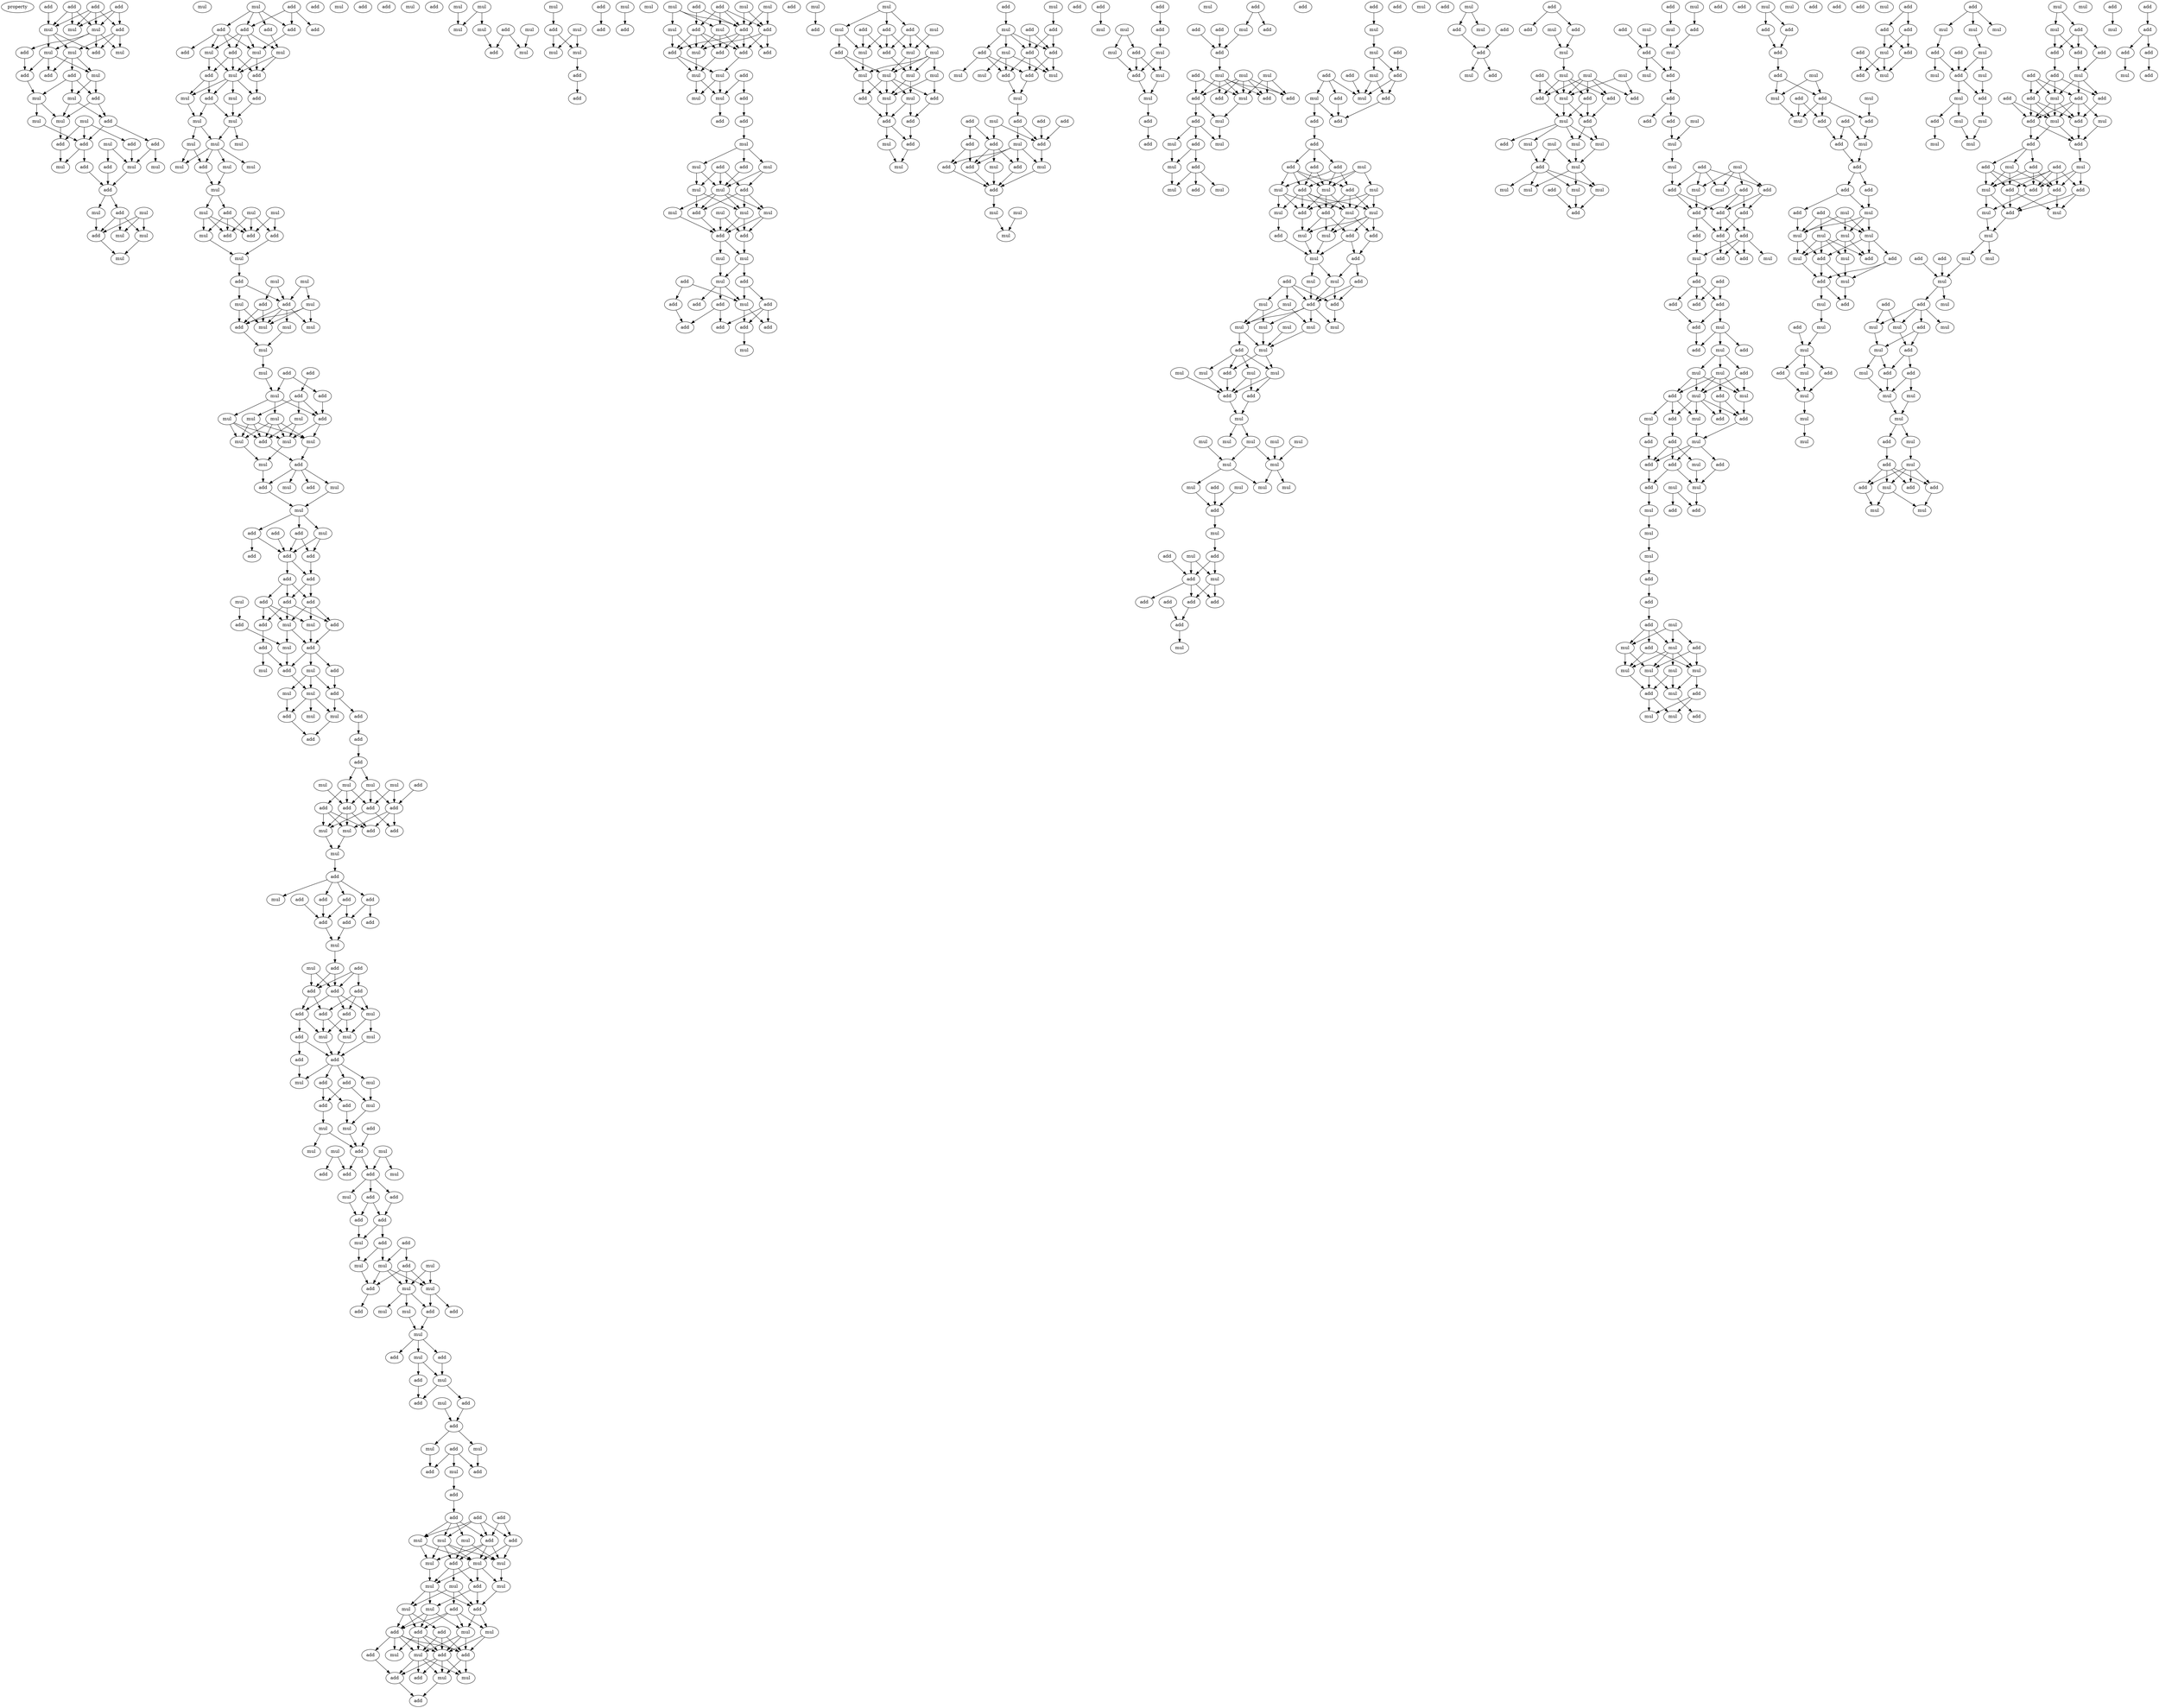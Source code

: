 digraph {
    node [fontcolor=black]
    property [mul=2,lf=1.3]
    0 [ label = add ];
    1 [ label = add ];
    2 [ label = add ];
    3 [ label = add ];
    4 [ label = mul ];
    5 [ label = mul ];
    6 [ label = add ];
    7 [ label = mul ];
    8 [ label = mul ];
    9 [ label = add ];
    10 [ label = add ];
    11 [ label = mul ];
    12 [ label = mul ];
    13 [ label = add ];
    14 [ label = add ];
    15 [ label = mul ];
    16 [ label = add ];
    17 [ label = add ];
    18 [ label = mul ];
    19 [ label = mul ];
    20 [ label = add ];
    21 [ label = mul ];
    22 [ label = mul ];
    23 [ label = mul ];
    24 [ label = add ];
    25 [ label = add ];
    26 [ label = add ];
    27 [ label = add ];
    28 [ label = mul ];
    29 [ label = mul ];
    30 [ label = add ];
    31 [ label = add ];
    32 [ label = mul ];
    33 [ label = mul ];
    34 [ label = add ];
    35 [ label = add ];
    36 [ label = mul ];
    37 [ label = mul ];
    38 [ label = add ];
    39 [ label = mul ];
    40 [ label = mul ];
    41 [ label = mul ];
    42 [ label = mul ];
    43 [ label = mul ];
    44 [ label = add ];
    45 [ label = add ];
    46 [ label = add ];
    47 [ label = add ];
    48 [ label = add ];
    49 [ label = add ];
    50 [ label = mul ];
    51 [ label = mul ];
    52 [ label = mul ];
    53 [ label = add ];
    54 [ label = add ];
    55 [ label = add ];
    56 [ label = add ];
    57 [ label = mul ];
    58 [ label = add ];
    59 [ label = add ];
    60 [ label = mul ];
    61 [ label = mul ];
    62 [ label = mul ];
    63 [ label = mul ];
    64 [ label = mul ];
    65 [ label = mul ];
    66 [ label = mul ];
    67 [ label = mul ];
    68 [ label = mul ];
    69 [ label = add ];
    70 [ label = add ];
    71 [ label = mul ];
    72 [ label = mul ];
    73 [ label = add ];
    74 [ label = mul ];
    75 [ label = mul ];
    76 [ label = mul ];
    77 [ label = add ];
    78 [ label = add ];
    79 [ label = mul ];
    80 [ label = add ];
    81 [ label = mul ];
    82 [ label = add ];
    83 [ label = mul ];
    84 [ label = mul ];
    85 [ label = add ];
    86 [ label = mul ];
    87 [ label = add ];
    88 [ label = mul ];
    89 [ label = mul ];
    90 [ label = mul ];
    91 [ label = add ];
    92 [ label = mul ];
    93 [ label = mul ];
    94 [ label = mul ];
    95 [ label = add ];
    96 [ label = add ];
    97 [ label = add ];
    98 [ label = add ];
    99 [ label = mul ];
    100 [ label = mul ];
    101 [ label = mul ];
    102 [ label = mul ];
    103 [ label = add ];
    104 [ label = mul ];
    105 [ label = mul ];
    106 [ label = mul ];
    107 [ label = add ];
    108 [ label = mul ];
    109 [ label = mul ];
    110 [ label = add ];
    111 [ label = mul ];
    112 [ label = add ];
    113 [ label = mul ];
    114 [ label = mul ];
    115 [ label = add ];
    116 [ label = mul ];
    117 [ label = add ];
    118 [ label = add ];
    119 [ label = mul ];
    120 [ label = add ];
    121 [ label = add ];
    122 [ label = add ];
    123 [ label = add ];
    124 [ label = add ];
    125 [ label = add ];
    126 [ label = mul ];
    127 [ label = add ];
    128 [ label = add ];
    129 [ label = add ];
    130 [ label = mul ];
    131 [ label = add ];
    132 [ label = mul ];
    133 [ label = add ];
    134 [ label = add ];
    135 [ label = add ];
    136 [ label = mul ];
    137 [ label = add ];
    138 [ label = add ];
    139 [ label = mul ];
    140 [ label = add ];
    141 [ label = mul ];
    142 [ label = mul ];
    143 [ label = mul ];
    144 [ label = add ];
    145 [ label = add ];
    146 [ label = mul ];
    147 [ label = add ];
    148 [ label = mul ];
    149 [ label = add ];
    150 [ label = add ];
    151 [ label = add ];
    152 [ label = mul ];
    153 [ label = mul ];
    154 [ label = add ];
    155 [ label = mul ];
    156 [ label = mul ];
    157 [ label = add ];
    158 [ label = add ];
    159 [ label = add ];
    160 [ label = add ];
    161 [ label = add ];
    162 [ label = add ];
    163 [ label = mul ];
    164 [ label = mul ];
    165 [ label = mul ];
    166 [ label = add ];
    167 [ label = add ];
    168 [ label = add ];
    169 [ label = mul ];
    170 [ label = add ];
    171 [ label = add ];
    172 [ label = add ];
    173 [ label = add ];
    174 [ label = add ];
    175 [ label = mul ];
    176 [ label = add ];
    177 [ label = add ];
    178 [ label = mul ];
    179 [ label = add ];
    180 [ label = add ];
    181 [ label = add ];
    182 [ label = add ];
    183 [ label = mul ];
    184 [ label = add ];
    185 [ label = add ];
    186 [ label = mul ];
    187 [ label = mul ];
    188 [ label = add ];
    189 [ label = mul ];
    190 [ label = add ];
    191 [ label = add ];
    192 [ label = mul ];
    193 [ label = add ];
    194 [ label = add ];
    195 [ label = add ];
    196 [ label = mul ];
    197 [ label = add ];
    198 [ label = mul ];
    199 [ label = add ];
    200 [ label = mul ];
    201 [ label = add ];
    202 [ label = mul ];
    203 [ label = mul ];
    204 [ label = mul ];
    205 [ label = add ];
    206 [ label = mul ];
    207 [ label = mul ];
    208 [ label = add ];
    209 [ label = add ];
    210 [ label = add ];
    211 [ label = add ];
    212 [ label = add ];
    213 [ label = mul ];
    214 [ label = add ];
    215 [ label = add ];
    216 [ label = mul ];
    217 [ label = add ];
    218 [ label = add ];
    219 [ label = add ];
    220 [ label = mul ];
    221 [ label = mul ];
    222 [ label = mul ];
    223 [ label = mul ];
    224 [ label = mul ];
    225 [ label = add ];
    226 [ label = add ];
    227 [ label = add ];
    228 [ label = mul ];
    229 [ label = mul ];
    230 [ label = add ];
    231 [ label = mul ];
    232 [ label = add ];
    233 [ label = mul ];
    234 [ label = add ];
    235 [ label = add ];
    236 [ label = mul ];
    237 [ label = add ];
    238 [ label = add ];
    239 [ label = mul ];
    240 [ label = add ];
    241 [ label = add ];
    242 [ label = mul ];
    243 [ label = add ];
    244 [ label = mul ];
    245 [ label = mul ];
    246 [ label = add ];
    247 [ label = add ];
    248 [ label = add ];
    249 [ label = add ];
    250 [ label = add ];
    251 [ label = add ];
    252 [ label = add ];
    253 [ label = mul ];
    254 [ label = mul ];
    255 [ label = add ];
    256 [ label = mul ];
    257 [ label = mul ];
    258 [ label = mul ];
    259 [ label = add ];
    260 [ label = mul ];
    261 [ label = mul ];
    262 [ label = mul ];
    263 [ label = mul ];
    264 [ label = mul ];
    265 [ label = add ];
    266 [ label = add ];
    267 [ label = add ];
    268 [ label = mul ];
    269 [ label = mul ];
    270 [ label = add ];
    271 [ label = add ];
    272 [ label = mul ];
    273 [ label = mul ];
    274 [ label = add ];
    275 [ label = add ];
    276 [ label = add ];
    277 [ label = mul ];
    278 [ label = mul ];
    279 [ label = add ];
    280 [ label = add ];
    281 [ label = add ];
    282 [ label = mul ];
    283 [ label = mul ];
    284 [ label = add ];
    285 [ label = add ];
    286 [ label = mul ];
    287 [ label = mul ];
    288 [ label = mul ];
    289 [ label = mul ];
    290 [ label = add ];
    291 [ label = mul ];
    292 [ label = add ];
    293 [ label = mul ];
    294 [ label = mul ];
    295 [ label = add ];
    296 [ label = add ];
    297 [ label = mul ];
    298 [ label = mul ];
    299 [ label = mul ];
    300 [ label = add ];
    301 [ label = mul ];
    302 [ label = mul ];
    303 [ label = add ];
    304 [ label = add ];
    305 [ label = add ];
    306 [ label = mul ];
    307 [ label = add ];
    308 [ label = mul ];
    309 [ label = mul ];
    310 [ label = add ];
    311 [ label = add ];
    312 [ label = add ];
    313 [ label = mul ];
    314 [ label = mul ];
    315 [ label = add ];
    316 [ label = mul ];
    317 [ label = add ];
    318 [ label = add ];
    319 [ label = add ];
    320 [ label = add ];
    321 [ label = mul ];
    322 [ label = add ];
    323 [ label = mul ];
    324 [ label = add ];
    325 [ label = mul ];
    326 [ label = mul ];
    327 [ label = add ];
    328 [ label = add ];
    329 [ label = add ];
    330 [ label = mul ];
    331 [ label = mul ];
    332 [ label = add ];
    333 [ label = mul ];
    334 [ label = add ];
    335 [ label = add ];
    336 [ label = mul ];
    337 [ label = mul ];
    338 [ label = add ];
    339 [ label = mul ];
    340 [ label = mul ];
    341 [ label = add ];
    342 [ label = mul ];
    343 [ label = mul ];
    344 [ label = mul ];
    345 [ label = add ];
    346 [ label = add ];
    347 [ label = mul ];
    348 [ label = mul ];
    349 [ label = add ];
    350 [ label = add ];
    351 [ label = mul ];
    352 [ label = add ];
    353 [ label = mul ];
    354 [ label = add ];
    355 [ label = add ];
    356 [ label = add ];
    357 [ label = add ];
    358 [ label = add ];
    359 [ label = add ];
    360 [ label = add ];
    361 [ label = mul ];
    362 [ label = mul ];
    363 [ label = mul ];
    364 [ label = add ];
    365 [ label = add ];
    366 [ label = add ];
    367 [ label = mul ];
    368 [ label = add ];
    369 [ label = mul ];
    370 [ label = mul ];
    371 [ label = add ];
    372 [ label = mul ];
    373 [ label = mul ];
    374 [ label = mul ];
    375 [ label = mul ];
    376 [ label = mul ];
    377 [ label = add ];
    378 [ label = add ];
    379 [ label = mul ];
    380 [ label = mul ];
    381 [ label = add ];
    382 [ label = add ];
    383 [ label = mul ];
    384 [ label = add ];
    385 [ label = mul ];
    386 [ label = add ];
    387 [ label = mul ];
    388 [ label = mul ];
    389 [ label = add ];
    390 [ label = add ];
    391 [ label = add ];
    392 [ label = add ];
    393 [ label = add ];
    394 [ label = mul ];
    395 [ label = mul ];
    396 [ label = add ];
    397 [ label = add ];
    398 [ label = mul ];
    399 [ label = mul ];
    400 [ label = mul ];
    401 [ label = add ];
    402 [ label = add ];
    403 [ label = add ];
    404 [ label = mul ];
    405 [ label = add ];
    406 [ label = add ];
    407 [ label = add ];
    408 [ label = mul ];
    409 [ label = add ];
    410 [ label = add ];
    411 [ label = mul ];
    412 [ label = mul ];
    413 [ label = add ];
    414 [ label = add ];
    415 [ label = add ];
    416 [ label = mul ];
    417 [ label = mul ];
    418 [ label = add ];
    419 [ label = add ];
    420 [ label = mul ];
    421 [ label = mul ];
    422 [ label = add ];
    423 [ label = mul ];
    424 [ label = add ];
    425 [ label = mul ];
    426 [ label = mul ];
    427 [ label = add ];
    428 [ label = add ];
    429 [ label = mul ];
    430 [ label = mul ];
    431 [ label = add ];
    432 [ label = add ];
    433 [ label = mul ];
    434 [ label = add ];
    435 [ label = add ];
    436 [ label = add ];
    437 [ label = mul ];
    438 [ label = add ];
    439 [ label = add ];
    440 [ label = mul ];
    441 [ label = add ];
    442 [ label = mul ];
    443 [ label = mul ];
    444 [ label = add ];
    445 [ label = add ];
    446 [ label = add ];
    447 [ label = mul ];
    448 [ label = add ];
    449 [ label = add ];
    450 [ label = mul ];
    451 [ label = add ];
    452 [ label = mul ];
    453 [ label = mul ];
    454 [ label = add ];
    455 [ label = mul ];
    456 [ label = add ];
    457 [ label = add ];
    458 [ label = mul ];
    459 [ label = add ];
    460 [ label = mul ];
    461 [ label = mul ];
    462 [ label = mul ];
    463 [ label = add ];
    464 [ label = add ];
    465 [ label = mul ];
    466 [ label = add ];
    467 [ label = add ];
    468 [ label = add ];
    469 [ label = mul ];
    470 [ label = add ];
    471 [ label = add ];
    472 [ label = mul ];
    473 [ label = add ];
    474 [ label = add ];
    475 [ label = add ];
    476 [ label = add ];
    477 [ label = add ];
    478 [ label = add ];
    479 [ label = mul ];
    480 [ label = mul ];
    481 [ label = add ];
    482 [ label = add ];
    483 [ label = mul ];
    484 [ label = mul ];
    485 [ label = mul ];
    486 [ label = add ];
    487 [ label = mul ];
    488 [ label = add ];
    489 [ label = mul ];
    490 [ label = add ];
    491 [ label = add ];
    492 [ label = mul ];
    493 [ label = add ];
    494 [ label = mul ];
    495 [ label = add ];
    496 [ label = mul ];
    497 [ label = add ];
    498 [ label = add ];
    499 [ label = mul ];
    500 [ label = mul ];
    501 [ label = mul ];
    502 [ label = mul ];
    503 [ label = add ];
    504 [ label = add ];
    505 [ label = mul ];
    506 [ label = mul ];
    507 [ label = mul ];
    508 [ label = mul ];
    509 [ label = mul ];
    510 [ label = add ];
    511 [ label = mul ];
    512 [ label = mul ];
    513 [ label = mul ];
    514 [ label = mul ];
    515 [ label = mul ];
    516 [ label = add ];
    517 [ label = add ];
    518 [ label = add ];
    519 [ label = mul ];
    520 [ label = mul ];
    521 [ label = mul ];
    522 [ label = mul ];
    523 [ label = mul ];
    524 [ label = mul ];
    525 [ label = mul ];
    526 [ label = mul ];
    527 [ label = mul ];
    528 [ label = mul ];
    529 [ label = add ];
    530 [ label = mul ];
    531 [ label = mul ];
    532 [ label = add ];
    533 [ label = mul ];
    534 [ label = mul ];
    535 [ label = add ];
    536 [ label = add ];
    537 [ label = add ];
    538 [ label = mul ];
    539 [ label = add ];
    540 [ label = mul ];
    541 [ label = add ];
    542 [ label = add ];
    543 [ label = add ];
    544 [ label = add ];
    545 [ label = add ];
    546 [ label = mul ];
    547 [ label = mul ];
    548 [ label = add ];
    549 [ label = add ];
    550 [ label = mul ];
    551 [ label = add ];
    552 [ label = add ];
    553 [ label = add ];
    554 [ label = mul ];
    555 [ label = mul ];
    556 [ label = add ];
    557 [ label = add ];
    558 [ label = mul ];
    559 [ label = add ];
    560 [ label = mul ];
    561 [ label = mul ];
    562 [ label = mul ];
    563 [ label = add ];
    564 [ label = add ];
    565 [ label = mul ];
    566 [ label = add ];
    567 [ label = add ];
    568 [ label = add ];
    569 [ label = mul ];
    570 [ label = mul ];
    571 [ label = mul ];
    572 [ label = add ];
    573 [ label = mul ];
    574 [ label = mul ];
    575 [ label = add ];
    576 [ label = mul ];
    577 [ label = mul ];
    578 [ label = mul ];
    579 [ label = mul ];
    580 [ label = mul ];
    581 [ label = add ];
    582 [ label = add ];
    583 [ label = mul ];
    584 [ label = add ];
    585 [ label = add ];
    586 [ label = mul ];
    587 [ label = mul ];
    588 [ label = add ];
    589 [ label = add ];
    590 [ label = mul ];
    591 [ label = mul ];
    592 [ label = add ];
    593 [ label = add ];
    594 [ label = add ];
    595 [ label = mul ];
    596 [ label = add ];
    597 [ label = add ];
    598 [ label = mul ];
    599 [ label = mul ];
    600 [ label = mul ];
    601 [ label = add ];
    602 [ label = add ];
    603 [ label = add ];
    604 [ label = add ];
    605 [ label = mul ];
    606 [ label = mul ];
    607 [ label = add ];
    608 [ label = add ];
    609 [ label = add ];
    610 [ label = add ];
    611 [ label = add ];
    612 [ label = add ];
    613 [ label = mul ];
    614 [ label = add ];
    615 [ label = mul ];
    616 [ label = add ];
    617 [ label = add ];
    618 [ label = add ];
    619 [ label = add ];
    620 [ label = add ];
    621 [ label = add ];
    622 [ label = add ];
    623 [ label = mul ];
    624 [ label = add ];
    625 [ label = add ];
    626 [ label = mul ];
    627 [ label = add ];
    628 [ label = mul ];
    629 [ label = mul ];
    630 [ label = add ];
    631 [ label = mul ];
    632 [ label = add ];
    633 [ label = mul ];
    634 [ label = add ];
    635 [ label = add ];
    636 [ label = add ];
    637 [ label = add ];
    638 [ label = mul ];
    639 [ label = mul ];
    640 [ label = add ];
    641 [ label = mul ];
    642 [ label = add ];
    643 [ label = mul ];
    644 [ label = add ];
    645 [ label = add ];
    646 [ label = add ];
    647 [ label = mul ];
    648 [ label = mul ];
    649 [ label = add ];
    650 [ label = add ];
    651 [ label = add ];
    652 [ label = mul ];
    653 [ label = mul ];
    654 [ label = mul ];
    655 [ label = add ];
    656 [ label = add ];
    657 [ label = mul ];
    658 [ label = add ];
    659 [ label = add ];
    660 [ label = mul ];
    661 [ label = add ];
    662 [ label = mul ];
    663 [ label = mul ];
    664 [ label = mul ];
    665 [ label = mul ];
    666 [ label = mul ];
    667 [ label = add ];
    668 [ label = add ];
    669 [ label = mul ];
    670 [ label = mul ];
    671 [ label = mul ];
    672 [ label = add ];
    673 [ label = mul ];
    674 [ label = add ];
    675 [ label = mul ];
    676 [ label = add ];
    677 [ label = add ];
    678 [ label = add ];
    679 [ label = add ];
    680 [ label = mul ];
    681 [ label = add ];
    682 [ label = mul ];
    683 [ label = mul ];
    684 [ label = add ];
    685 [ label = add ];
    686 [ label = add ];
    687 [ label = add ];
    688 [ label = add ];
    689 [ label = mul ];
    690 [ label = mul ];
    691 [ label = add ];
    692 [ label = add ];
    693 [ label = add ];
    694 [ label = add ];
    695 [ label = mul ];
    696 [ label = mul ];
    697 [ label = add ];
    698 [ label = add ];
    699 [ label = mul ];
    700 [ label = mul ];
    701 [ label = mul ];
    702 [ label = mul ];
    703 [ label = add ];
    704 [ label = mul ];
    705 [ label = mul ];
    706 [ label = add ];
    707 [ label = add ];
    708 [ label = mul ];
    709 [ label = add ];
    710 [ label = add ];
    711 [ label = mul ];
    712 [ label = add ];
    713 [ label = mul ];
    714 [ label = mul ];
    715 [ label = add ];
    716 [ label = add ];
    717 [ label = mul ];
    718 [ label = mul ];
    719 [ label = add ];
    720 [ label = mul ];
    721 [ label = add ];
    722 [ label = mul ];
    723 [ label = add ];
    724 [ label = add ];
    725 [ label = mul ];
    726 [ label = mul ];
    727 [ label = add ];
    728 [ label = add ];
    729 [ label = add ];
    730 [ label = add ];
    731 [ label = mul ];
    732 [ label = mul ];
    733 [ label = mul ];
    734 [ label = mul ];
    735 [ label = add ];
    736 [ label = add ];
    737 [ label = mul ];
    738 [ label = mul ];
    739 [ label = mul ];
    740 [ label = add ];
    741 [ label = add ];
    742 [ label = mul ];
    743 [ label = mul ];
    744 [ label = mul ];
    745 [ label = add ];
    746 [ label = mul ];
    747 [ label = mul ];
    748 [ label = mul ];
    749 [ label = add ];
    750 [ label = mul ];
    751 [ label = add ];
    752 [ label = add ];
    753 [ label = add ];
    754 [ label = mul ];
    755 [ label = add ];
    756 [ label = add ];
    757 [ label = add ];
    758 [ label = mul ];
    759 [ label = add ];
    760 [ label = add ];
    761 [ label = add ];
    762 [ label = mul ];
    763 [ label = add ];
    764 [ label = add ];
    765 [ label = mul ];
    766 [ label = add ];
    767 [ label = add ];
    768 [ label = add ];
    769 [ label = mul ];
    770 [ label = add ];
    771 [ label = add ];
    772 [ label = mul ];
    773 [ label = add ];
    774 [ label = add ];
    775 [ label = mul ];
    776 [ label = add ];
    777 [ label = add ];
    778 [ label = add ];
    779 [ label = mul ];
    780 [ label = mul ];
    781 [ label = mul ];
    782 [ label = add ];
    783 [ label = mul ];
    784 [ label = mul ];
    785 [ label = add ];
    786 [ label = mul ];
    787 [ label = add ];
    788 [ label = mul ];
    789 [ label = add ];
    790 [ label = mul ];
    791 [ label = mul ];
    792 [ label = mul ];
    793 [ label = add ];
    794 [ label = add ];
    795 [ label = mul ];
    796 [ label = mul ];
    797 [ label = add ];
    798 [ label = add ];
    799 [ label = mul ];
    800 [ label = mul ];
    801 [ label = mul ];
    802 [ label = mul ];
    803 [ label = add ];
    804 [ label = mul ];
    805 [ label = add ];
    806 [ label = mul ];
    807 [ label = add ];
    808 [ label = add ];
    809 [ label = mul ];
    810 [ label = add ];
    811 [ label = mul ];
    812 [ label = mul ];
    813 [ label = add ];
    814 [ label = add ];
    815 [ label = add ];
    816 [ label = mul ];
    817 [ label = add ];
    818 [ label = add ];
    819 [ label = add ];
    820 [ label = mul ];
    0 -> 4 [ name = 0 ];
    0 -> 5 [ name = 1 ];
    0 -> 6 [ name = 2 ];
    0 -> 7 [ name = 3 ];
    1 -> 4 [ name = 4 ];
    1 -> 6 [ name = 5 ];
    1 -> 7 [ name = 6 ];
    2 -> 4 [ name = 7 ];
    2 -> 5 [ name = 8 ];
    2 -> 7 [ name = 9 ];
    3 -> 5 [ name = 10 ];
    5 -> 8 [ name = 11 ];
    5 -> 9 [ name = 12 ];
    5 -> 11 [ name = 13 ];
    6 -> 8 [ name = 14 ];
    6 -> 9 [ name = 15 ];
    6 -> 12 [ name = 16 ];
    7 -> 9 [ name = 17 ];
    7 -> 10 [ name = 18 ];
    7 -> 11 [ name = 19 ];
    7 -> 12 [ name = 20 ];
    8 -> 14 [ name = 21 ];
    8 -> 15 [ name = 22 ];
    8 -> 16 [ name = 23 ];
    10 -> 13 [ name = 24 ];
    11 -> 13 [ name = 25 ];
    11 -> 14 [ name = 26 ];
    11 -> 15 [ name = 27 ];
    13 -> 19 [ name = 28 ];
    15 -> 17 [ name = 29 ];
    15 -> 18 [ name = 30 ];
    16 -> 17 [ name = 31 ];
    16 -> 18 [ name = 32 ];
    16 -> 19 [ name = 33 ];
    17 -> 20 [ name = 34 ];
    17 -> 22 [ name = 35 ];
    18 -> 20 [ name = 36 ];
    18 -> 22 [ name = 37 ];
    19 -> 21 [ name = 38 ];
    19 -> 22 [ name = 39 ];
    20 -> 25 [ name = 40 ];
    20 -> 26 [ name = 41 ];
    21 -> 26 [ name = 42 ];
    22 -> 27 [ name = 43 ];
    23 -> 24 [ name = 44 ];
    23 -> 26 [ name = 45 ];
    23 -> 27 [ name = 46 ];
    24 -> 32 [ name = 47 ];
    25 -> 32 [ name = 48 ];
    25 -> 33 [ name = 49 ];
    26 -> 29 [ name = 50 ];
    26 -> 31 [ name = 51 ];
    27 -> 29 [ name = 52 ];
    28 -> 30 [ name = 53 ];
    28 -> 32 [ name = 54 ];
    30 -> 34 [ name = 55 ];
    31 -> 34 [ name = 56 ];
    32 -> 34 [ name = 57 ];
    34 -> 35 [ name = 58 ];
    34 -> 37 [ name = 59 ];
    35 -> 38 [ name = 60 ];
    35 -> 40 [ name = 61 ];
    35 -> 41 [ name = 62 ];
    36 -> 38 [ name = 63 ];
    36 -> 40 [ name = 64 ];
    36 -> 41 [ name = 65 ];
    37 -> 38 [ name = 66 ];
    38 -> 42 [ name = 67 ];
    41 -> 42 [ name = 68 ];
    43 -> 45 [ name = 69 ];
    43 -> 47 [ name = 70 ];
    43 -> 48 [ name = 71 ];
    43 -> 49 [ name = 72 ];
    44 -> 45 [ name = 73 ];
    44 -> 46 [ name = 74 ];
    44 -> 48 [ name = 75 ];
    45 -> 52 [ name = 76 ];
    47 -> 50 [ name = 77 ];
    48 -> 50 [ name = 78 ];
    48 -> 51 [ name = 79 ];
    48 -> 52 [ name = 80 ];
    48 -> 54 [ name = 81 ];
    49 -> 51 [ name = 82 ];
    49 -> 52 [ name = 83 ];
    49 -> 53 [ name = 84 ];
    49 -> 54 [ name = 85 ];
    50 -> 55 [ name = 86 ];
    50 -> 57 [ name = 87 ];
    51 -> 56 [ name = 88 ];
    51 -> 57 [ name = 89 ];
    52 -> 55 [ name = 90 ];
    52 -> 57 [ name = 91 ];
    54 -> 55 [ name = 92 ];
    54 -> 56 [ name = 93 ];
    54 -> 57 [ name = 94 ];
    55 -> 59 [ name = 95 ];
    56 -> 58 [ name = 96 ];
    56 -> 61 [ name = 97 ];
    57 -> 58 [ name = 98 ];
    57 -> 59 [ name = 99 ];
    57 -> 60 [ name = 100 ];
    57 -> 61 [ name = 101 ];
    58 -> 62 [ name = 102 ];
    58 -> 63 [ name = 103 ];
    59 -> 62 [ name = 104 ];
    60 -> 62 [ name = 105 ];
    61 -> 63 [ name = 106 ];
    62 -> 65 [ name = 107 ];
    62 -> 66 [ name = 108 ];
    63 -> 64 [ name = 109 ];
    63 -> 65 [ name = 110 ];
    64 -> 69 [ name = 111 ];
    64 -> 71 [ name = 112 ];
    65 -> 67 [ name = 113 ];
    65 -> 68 [ name = 114 ];
    65 -> 69 [ name = 115 ];
    65 -> 71 [ name = 116 ];
    67 -> 72 [ name = 117 ];
    69 -> 72 [ name = 118 ];
    72 -> 73 [ name = 119 ];
    72 -> 74 [ name = 120 ];
    73 -> 78 [ name = 121 ];
    73 -> 79 [ name = 122 ];
    73 -> 80 [ name = 123 ];
    74 -> 78 [ name = 124 ];
    74 -> 79 [ name = 125 ];
    74 -> 80 [ name = 126 ];
    75 -> 77 [ name = 127 ];
    75 -> 78 [ name = 128 ];
    76 -> 77 [ name = 129 ];
    76 -> 78 [ name = 130 ];
    76 -> 80 [ name = 131 ];
    77 -> 81 [ name = 132 ];
    79 -> 81 [ name = 133 ];
    81 -> 82 [ name = 134 ];
    82 -> 85 [ name = 135 ];
    82 -> 88 [ name = 136 ];
    83 -> 85 [ name = 137 ];
    83 -> 86 [ name = 138 ];
    84 -> 85 [ name = 139 ];
    84 -> 87 [ name = 140 ];
    85 -> 89 [ name = 141 ];
    85 -> 90 [ name = 142 ];
    85 -> 91 [ name = 143 ];
    85 -> 92 [ name = 144 ];
    86 -> 89 [ name = 145 ];
    86 -> 91 [ name = 146 ];
    86 -> 92 [ name = 147 ];
    87 -> 89 [ name = 148 ];
    87 -> 91 [ name = 149 ];
    88 -> 89 [ name = 150 ];
    88 -> 91 [ name = 151 ];
    90 -> 93 [ name = 152 ];
    91 -> 93 [ name = 153 ];
    93 -> 94 [ name = 154 ];
    94 -> 99 [ name = 155 ];
    95 -> 98 [ name = 156 ];
    96 -> 97 [ name = 157 ];
    96 -> 99 [ name = 158 ];
    97 -> 103 [ name = 159 ];
    98 -> 102 [ name = 160 ];
    98 -> 103 [ name = 161 ];
    98 -> 104 [ name = 162 ];
    99 -> 100 [ name = 163 ];
    99 -> 101 [ name = 164 ];
    99 -> 103 [ name = 165 ];
    100 -> 106 [ name = 166 ];
    100 -> 107 [ name = 167 ];
    100 -> 108 [ name = 168 ];
    101 -> 105 [ name = 169 ];
    101 -> 106 [ name = 170 ];
    101 -> 107 [ name = 171 ];
    101 -> 108 [ name = 172 ];
    102 -> 106 [ name = 173 ];
    102 -> 107 [ name = 174 ];
    103 -> 105 [ name = 175 ];
    103 -> 106 [ name = 176 ];
    104 -> 105 [ name = 177 ];
    104 -> 107 [ name = 178 ];
    104 -> 108 [ name = 179 ];
    105 -> 110 [ name = 180 ];
    106 -> 109 [ name = 181 ];
    107 -> 110 [ name = 182 ];
    108 -> 109 [ name = 183 ];
    109 -> 112 [ name = 184 ];
    110 -> 111 [ name = 185 ];
    110 -> 112 [ name = 186 ];
    110 -> 113 [ name = 187 ];
    110 -> 115 [ name = 188 ];
    111 -> 116 [ name = 189 ];
    112 -> 116 [ name = 190 ];
    116 -> 117 [ name = 191 ];
    116 -> 118 [ name = 192 ];
    116 -> 119 [ name = 193 ];
    117 -> 121 [ name = 194 ];
    117 -> 123 [ name = 195 ];
    118 -> 121 [ name = 196 ];
    118 -> 122 [ name = 197 ];
    119 -> 121 [ name = 198 ];
    119 -> 123 [ name = 199 ];
    120 -> 121 [ name = 200 ];
    121 -> 124 [ name = 201 ];
    121 -> 125 [ name = 202 ];
    123 -> 125 [ name = 203 ];
    124 -> 127 [ name = 204 ];
    124 -> 128 [ name = 205 ];
    124 -> 129 [ name = 206 ];
    125 -> 127 [ name = 207 ];
    125 -> 129 [ name = 208 ];
    126 -> 134 [ name = 209 ];
    127 -> 131 [ name = 210 ];
    127 -> 132 [ name = 211 ];
    127 -> 133 [ name = 212 ];
    128 -> 130 [ name = 213 ];
    128 -> 131 [ name = 214 ];
    128 -> 132 [ name = 215 ];
    129 -> 130 [ name = 216 ];
    129 -> 132 [ name = 217 ];
    129 -> 133 [ name = 218 ];
    130 -> 137 [ name = 219 ];
    131 -> 135 [ name = 220 ];
    132 -> 136 [ name = 221 ];
    132 -> 137 [ name = 222 ];
    133 -> 137 [ name = 223 ];
    134 -> 136 [ name = 224 ];
    135 -> 139 [ name = 225 ];
    135 -> 140 [ name = 226 ];
    136 -> 140 [ name = 227 ];
    137 -> 138 [ name = 228 ];
    137 -> 140 [ name = 229 ];
    137 -> 141 [ name = 230 ];
    138 -> 144 [ name = 231 ];
    140 -> 143 [ name = 232 ];
    141 -> 142 [ name = 233 ];
    141 -> 143 [ name = 234 ];
    141 -> 144 [ name = 235 ];
    142 -> 145 [ name = 236 ];
    143 -> 145 [ name = 237 ];
    143 -> 146 [ name = 238 ];
    143 -> 148 [ name = 239 ];
    144 -> 147 [ name = 240 ];
    144 -> 148 [ name = 241 ];
    145 -> 149 [ name = 242 ];
    147 -> 150 [ name = 243 ];
    148 -> 149 [ name = 244 ];
    150 -> 151 [ name = 245 ];
    151 -> 155 [ name = 246 ];
    151 -> 156 [ name = 247 ];
    152 -> 157 [ name = 248 ];
    152 -> 160 [ name = 249 ];
    153 -> 158 [ name = 250 ];
    154 -> 157 [ name = 251 ];
    155 -> 158 [ name = 252 ];
    155 -> 159 [ name = 253 ];
    155 -> 160 [ name = 254 ];
    156 -> 157 [ name = 255 ];
    156 -> 158 [ name = 256 ];
    156 -> 160 [ name = 257 ];
    157 -> 161 [ name = 258 ];
    157 -> 162 [ name = 259 ];
    157 -> 163 [ name = 260 ];
    158 -> 162 [ name = 261 ];
    158 -> 163 [ name = 262 ];
    158 -> 164 [ name = 263 ];
    159 -> 162 [ name = 264 ];
    159 -> 163 [ name = 265 ];
    159 -> 164 [ name = 266 ];
    160 -> 161 [ name = 267 ];
    160 -> 164 [ name = 268 ];
    163 -> 165 [ name = 269 ];
    164 -> 165 [ name = 270 ];
    165 -> 166 [ name = 271 ];
    166 -> 168 [ name = 272 ];
    166 -> 169 [ name = 273 ];
    166 -> 170 [ name = 274 ];
    166 -> 171 [ name = 275 ];
    167 -> 174 [ name = 276 ];
    168 -> 172 [ name = 277 ];
    168 -> 173 [ name = 278 ];
    170 -> 172 [ name = 279 ];
    170 -> 174 [ name = 280 ];
    171 -> 174 [ name = 281 ];
    172 -> 175 [ name = 282 ];
    174 -> 175 [ name = 283 ];
    175 -> 177 [ name = 284 ];
    176 -> 179 [ name = 285 ];
    176 -> 180 [ name = 286 ];
    176 -> 181 [ name = 287 ];
    177 -> 179 [ name = 288 ];
    177 -> 180 [ name = 289 ];
    178 -> 179 [ name = 290 ];
    178 -> 180 [ name = 291 ];
    179 -> 182 [ name = 292 ];
    179 -> 184 [ name = 293 ];
    180 -> 183 [ name = 294 ];
    180 -> 184 [ name = 295 ];
    180 -> 185 [ name = 296 ];
    181 -> 182 [ name = 297 ];
    181 -> 183 [ name = 298 ];
    181 -> 185 [ name = 299 ];
    182 -> 187 [ name = 300 ];
    182 -> 189 [ name = 301 ];
    183 -> 186 [ name = 302 ];
    183 -> 187 [ name = 303 ];
    184 -> 188 [ name = 304 ];
    184 -> 189 [ name = 305 ];
    185 -> 187 [ name = 306 ];
    185 -> 189 [ name = 307 ];
    186 -> 190 [ name = 308 ];
    187 -> 190 [ name = 309 ];
    188 -> 190 [ name = 310 ];
    188 -> 191 [ name = 311 ];
    189 -> 190 [ name = 312 ];
    190 -> 192 [ name = 313 ];
    190 -> 193 [ name = 314 ];
    190 -> 195 [ name = 315 ];
    190 -> 196 [ name = 316 ];
    191 -> 192 [ name = 317 ];
    193 -> 198 [ name = 318 ];
    193 -> 199 [ name = 319 ];
    195 -> 197 [ name = 320 ];
    195 -> 199 [ name = 321 ];
    196 -> 198 [ name = 322 ];
    197 -> 202 [ name = 323 ];
    198 -> 202 [ name = 324 ];
    199 -> 200 [ name = 325 ];
    200 -> 204 [ name = 326 ];
    200 -> 205 [ name = 327 ];
    201 -> 205 [ name = 328 ];
    202 -> 205 [ name = 329 ];
    203 -> 207 [ name = 330 ];
    203 -> 209 [ name = 331 ];
    205 -> 208 [ name = 332 ];
    205 -> 209 [ name = 333 ];
    206 -> 208 [ name = 334 ];
    206 -> 210 [ name = 335 ];
    209 -> 211 [ name = 336 ];
    209 -> 212 [ name = 337 ];
    209 -> 213 [ name = 338 ];
    211 -> 214 [ name = 339 ];
    211 -> 215 [ name = 340 ];
    212 -> 215 [ name = 341 ];
    213 -> 214 [ name = 342 ];
    214 -> 216 [ name = 343 ];
    215 -> 216 [ name = 344 ];
    215 -> 218 [ name = 345 ];
    216 -> 221 [ name = 346 ];
    217 -> 219 [ name = 347 ];
    217 -> 222 [ name = 348 ];
    218 -> 221 [ name = 349 ];
    218 -> 222 [ name = 350 ];
    219 -> 223 [ name = 351 ];
    219 -> 224 [ name = 352 ];
    219 -> 225 [ name = 353 ];
    220 -> 223 [ name = 354 ];
    220 -> 224 [ name = 355 ];
    221 -> 225 [ name = 356 ];
    222 -> 223 [ name = 357 ];
    222 -> 224 [ name = 358 ];
    222 -> 225 [ name = 359 ];
    223 -> 226 [ name = 360 ];
    223 -> 227 [ name = 361 ];
    224 -> 227 [ name = 362 ];
    224 -> 228 [ name = 363 ];
    224 -> 229 [ name = 364 ];
    225 -> 230 [ name = 365 ];
    227 -> 231 [ name = 366 ];
    229 -> 231 [ name = 367 ];
    231 -> 232 [ name = 368 ];
    231 -> 233 [ name = 369 ];
    231 -> 234 [ name = 370 ];
    233 -> 235 [ name = 371 ];
    233 -> 236 [ name = 372 ];
    234 -> 236 [ name = 373 ];
    235 -> 238 [ name = 374 ];
    236 -> 237 [ name = 375 ];
    236 -> 238 [ name = 376 ];
    237 -> 240 [ name = 377 ];
    239 -> 240 [ name = 378 ];
    240 -> 242 [ name = 379 ];
    240 -> 244 [ name = 380 ];
    241 -> 245 [ name = 381 ];
    241 -> 246 [ name = 382 ];
    241 -> 247 [ name = 383 ];
    242 -> 246 [ name = 384 ];
    244 -> 247 [ name = 385 ];
    245 -> 248 [ name = 386 ];
    248 -> 249 [ name = 387 ];
    249 -> 252 [ name = 388 ];
    249 -> 253 [ name = 389 ];
    249 -> 254 [ name = 390 ];
    249 -> 256 [ name = 391 ];
    250 -> 252 [ name = 392 ];
    250 -> 253 [ name = 393 ];
    250 -> 254 [ name = 394 ];
    250 -> 255 [ name = 395 ];
    251 -> 252 [ name = 396 ];
    251 -> 255 [ name = 397 ];
    252 -> 257 [ name = 398 ];
    252 -> 258 [ name = 399 ];
    252 -> 259 [ name = 400 ];
    252 -> 260 [ name = 401 ];
    253 -> 258 [ name = 402 ];
    253 -> 260 [ name = 403 ];
    254 -> 257 [ name = 404 ];
    254 -> 258 [ name = 405 ];
    254 -> 259 [ name = 406 ];
    254 -> 260 [ name = 407 ];
    255 -> 257 [ name = 408 ];
    255 -> 260 [ name = 409 ];
    256 -> 257 [ name = 410 ];
    256 -> 259 [ name = 411 ];
    257 -> 263 [ name = 412 ];
    258 -> 262 [ name = 413 ];
    259 -> 262 [ name = 414 ];
    259 -> 264 [ name = 415 ];
    259 -> 265 [ name = 416 ];
    260 -> 262 [ name = 417 ];
    260 -> 263 [ name = 418 ];
    260 -> 265 [ name = 419 ];
    262 -> 267 [ name = 420 ];
    262 -> 268 [ name = 421 ];
    262 -> 269 [ name = 422 ];
    263 -> 267 [ name = 423 ];
    264 -> 266 [ name = 424 ];
    264 -> 267 [ name = 425 ];
    264 -> 269 [ name = 426 ];
    265 -> 267 [ name = 427 ];
    265 -> 268 [ name = 428 ];
    266 -> 270 [ name = 429 ];
    266 -> 271 [ name = 430 ];
    266 -> 272 [ name = 431 ];
    266 -> 273 [ name = 432 ];
    267 -> 272 [ name = 433 ];
    267 -> 273 [ name = 434 ];
    268 -> 270 [ name = 435 ];
    268 -> 271 [ name = 436 ];
    268 -> 273 [ name = 437 ];
    269 -> 270 [ name = 438 ];
    269 -> 271 [ name = 439 ];
    269 -> 274 [ name = 440 ];
    270 -> 275 [ name = 441 ];
    270 -> 276 [ name = 442 ];
    270 -> 277 [ name = 443 ];
    270 -> 278 [ name = 444 ];
    270 -> 279 [ name = 445 ];
    271 -> 275 [ name = 446 ];
    271 -> 276 [ name = 447 ];
    271 -> 277 [ name = 448 ];
    271 -> 278 [ name = 449 ];
    272 -> 275 [ name = 450 ];
    272 -> 276 [ name = 451 ];
    273 -> 275 [ name = 452 ];
    273 -> 276 [ name = 453 ];
    273 -> 278 [ name = 454 ];
    274 -> 275 [ name = 455 ];
    274 -> 276 [ name = 456 ];
    274 -> 278 [ name = 457 ];
    275 -> 282 [ name = 458 ];
    275 -> 283 [ name = 459 ];
    276 -> 280 [ name = 460 ];
    276 -> 281 [ name = 461 ];
    276 -> 282 [ name = 462 ];
    276 -> 283 [ name = 463 ];
    278 -> 280 [ name = 464 ];
    278 -> 281 [ name = 465 ];
    278 -> 282 [ name = 466 ];
    278 -> 283 [ name = 467 ];
    279 -> 281 [ name = 468 ];
    281 -> 284 [ name = 469 ];
    283 -> 284 [ name = 470 ];
    286 -> 288 [ name = 471 ];
    286 -> 289 [ name = 472 ];
    287 -> 288 [ name = 473 ];
    289 -> 292 [ name = 474 ];
    290 -> 292 [ name = 475 ];
    290 -> 293 [ name = 476 ];
    291 -> 293 [ name = 477 ];
    294 -> 295 [ name = 478 ];
    295 -> 299 [ name = 479 ];
    295 -> 301 [ name = 480 ];
    296 -> 300 [ name = 481 ];
    297 -> 299 [ name = 482 ];
    297 -> 301 [ name = 483 ];
    298 -> 303 [ name = 484 ];
    301 -> 304 [ name = 485 ];
    304 -> 305 [ name = 486 ];
    306 -> 313 [ name = 487 ];
    306 -> 314 [ name = 488 ];
    306 -> 315 [ name = 489 ];
    307 -> 312 [ name = 490 ];
    307 -> 315 [ name = 491 ];
    308 -> 311 [ name = 492 ];
    308 -> 315 [ name = 493 ];
    309 -> 311 [ name = 494 ];
    309 -> 315 [ name = 495 ];
    310 -> 311 [ name = 496 ];
    310 -> 312 [ name = 497 ];
    310 -> 313 [ name = 498 ];
    310 -> 315 [ name = 499 ];
    311 -> 316 [ name = 500 ];
    311 -> 318 [ name = 501 ];
    311 -> 320 [ name = 502 ];
    312 -> 316 [ name = 503 ];
    312 -> 317 [ name = 504 ];
    312 -> 319 [ name = 505 ];
    312 -> 320 [ name = 506 ];
    313 -> 316 [ name = 507 ];
    313 -> 317 [ name = 508 ];
    313 -> 320 [ name = 509 ];
    314 -> 316 [ name = 510 ];
    314 -> 319 [ name = 511 ];
    315 -> 317 [ name = 512 ];
    315 -> 318 [ name = 513 ];
    315 -> 319 [ name = 514 ];
    315 -> 320 [ name = 515 ];
    316 -> 321 [ name = 516 ];
    317 -> 321 [ name = 517 ];
    319 -> 321 [ name = 518 ];
    319 -> 323 [ name = 519 ];
    320 -> 323 [ name = 520 ];
    321 -> 325 [ name = 521 ];
    321 -> 326 [ name = 522 ];
    322 -> 324 [ name = 523 ];
    322 -> 325 [ name = 524 ];
    323 -> 325 [ name = 525 ];
    323 -> 326 [ name = 526 ];
    324 -> 328 [ name = 527 ];
    325 -> 327 [ name = 528 ];
    328 -> 331 [ name = 529 ];
    330 -> 332 [ name = 530 ];
    331 -> 333 [ name = 531 ];
    331 -> 334 [ name = 532 ];
    331 -> 336 [ name = 533 ];
    333 -> 337 [ name = 534 ];
    333 -> 339 [ name = 535 ];
    334 -> 339 [ name = 536 ];
    335 -> 337 [ name = 537 ];
    335 -> 338 [ name = 538 ];
    335 -> 339 [ name = 539 ];
    336 -> 338 [ name = 540 ];
    336 -> 339 [ name = 541 ];
    337 -> 341 [ name = 542 ];
    337 -> 342 [ name = 543 ];
    338 -> 341 [ name = 544 ];
    338 -> 342 [ name = 545 ];
    338 -> 344 [ name = 546 ];
    339 -> 341 [ name = 547 ];
    339 -> 342 [ name = 548 ];
    339 -> 343 [ name = 549 ];
    339 -> 344 [ name = 550 ];
    340 -> 345 [ name = 551 ];
    340 -> 346 [ name = 552 ];
    341 -> 346 [ name = 553 ];
    342 -> 345 [ name = 554 ];
    342 -> 346 [ name = 555 ];
    343 -> 346 [ name = 556 ];
    344 -> 345 [ name = 557 ];
    344 -> 346 [ name = 558 ];
    345 -> 347 [ name = 559 ];
    346 -> 347 [ name = 560 ];
    346 -> 348 [ name = 561 ];
    347 -> 349 [ name = 562 ];
    347 -> 351 [ name = 563 ];
    348 -> 351 [ name = 564 ];
    349 -> 352 [ name = 565 ];
    349 -> 353 [ name = 566 ];
    350 -> 353 [ name = 567 ];
    350 -> 354 [ name = 568 ];
    351 -> 353 [ name = 569 ];
    351 -> 355 [ name = 570 ];
    351 -> 356 [ name = 571 ];
    352 -> 357 [ name = 572 ];
    352 -> 358 [ name = 573 ];
    352 -> 359 [ name = 574 ];
    353 -> 357 [ name = 575 ];
    353 -> 359 [ name = 576 ];
    354 -> 360 [ name = 577 ];
    356 -> 358 [ name = 578 ];
    356 -> 360 [ name = 579 ];
    359 -> 361 [ name = 580 ];
    362 -> 364 [ name = 581 ];
    362 -> 365 [ name = 582 ];
    362 -> 367 [ name = 583 ];
    363 -> 372 [ name = 584 ];
    364 -> 370 [ name = 585 ];
    364 -> 371 [ name = 586 ];
    364 -> 372 [ name = 587 ];
    365 -> 369 [ name = 588 ];
    365 -> 371 [ name = 589 ];
    365 -> 372 [ name = 590 ];
    366 -> 370 [ name = 591 ];
    366 -> 371 [ name = 592 ];
    367 -> 368 [ name = 593 ];
    367 -> 370 [ name = 594 ];
    368 -> 375 [ name = 595 ];
    368 -> 376 [ name = 596 ];
    369 -> 373 [ name = 597 ];
    369 -> 374 [ name = 598 ];
    369 -> 375 [ name = 599 ];
    369 -> 376 [ name = 600 ];
    370 -> 375 [ name = 601 ];
    371 -> 374 [ name = 602 ];
    372 -> 374 [ name = 603 ];
    372 -> 376 [ name = 604 ];
    373 -> 377 [ name = 605 ];
    373 -> 380 [ name = 606 ];
    374 -> 379 [ name = 607 ];
    374 -> 380 [ name = 608 ];
    375 -> 378 [ name = 609 ];
    375 -> 380 [ name = 610 ];
    376 -> 377 [ name = 611 ];
    376 -> 378 [ name = 612 ];
    376 -> 379 [ name = 613 ];
    376 -> 380 [ name = 614 ];
    377 -> 381 [ name = 615 ];
    378 -> 382 [ name = 616 ];
    379 -> 381 [ name = 617 ];
    379 -> 382 [ name = 618 ];
    380 -> 382 [ name = 619 ];
    381 -> 384 [ name = 620 ];
    382 -> 383 [ name = 621 ];
    382 -> 384 [ name = 622 ];
    383 -> 385 [ name = 623 ];
    384 -> 385 [ name = 624 ];
    386 -> 388 [ name = 625 ];
    387 -> 389 [ name = 626 ];
    388 -> 391 [ name = 627 ];
    388 -> 392 [ name = 628 ];
    388 -> 393 [ name = 629 ];
    388 -> 394 [ name = 630 ];
    389 -> 391 [ name = 631 ];
    389 -> 393 [ name = 632 ];
    390 -> 391 [ name = 633 ];
    390 -> 393 [ name = 634 ];
    391 -> 397 [ name = 635 ];
    391 -> 399 [ name = 636 ];
    392 -> 396 [ name = 637 ];
    392 -> 397 [ name = 638 ];
    392 -> 398 [ name = 639 ];
    393 -> 396 [ name = 640 ];
    393 -> 397 [ name = 641 ];
    393 -> 399 [ name = 642 ];
    394 -> 395 [ name = 643 ];
    394 -> 396 [ name = 644 ];
    394 -> 399 [ name = 645 ];
    396 -> 400 [ name = 646 ];
    397 -> 400 [ name = 647 ];
    400 -> 401 [ name = 648 ];
    401 -> 406 [ name = 649 ];
    401 -> 408 [ name = 650 ];
    402 -> 407 [ name = 651 ];
    402 -> 409 [ name = 652 ];
    403 -> 406 [ name = 653 ];
    404 -> 406 [ name = 654 ];
    404 -> 407 [ name = 655 ];
    405 -> 406 [ name = 656 ];
    406 -> 412 [ name = 657 ];
    407 -> 410 [ name = 658 ];
    407 -> 411 [ name = 659 ];
    407 -> 413 [ name = 660 ];
    408 -> 410 [ name = 661 ];
    408 -> 412 [ name = 662 ];
    408 -> 413 [ name = 663 ];
    408 -> 414 [ name = 664 ];
    409 -> 410 [ name = 665 ];
    409 -> 414 [ name = 666 ];
    410 -> 415 [ name = 667 ];
    411 -> 415 [ name = 668 ];
    412 -> 415 [ name = 669 ];
    413 -> 415 [ name = 670 ];
    414 -> 415 [ name = 671 ];
    415 -> 416 [ name = 672 ];
    416 -> 420 [ name = 673 ];
    417 -> 420 [ name = 674 ];
    419 -> 421 [ name = 675 ];
    422 -> 424 [ name = 676 ];
    423 -> 425 [ name = 677 ];
    423 -> 427 [ name = 678 ];
    424 -> 426 [ name = 679 ];
    425 -> 428 [ name = 680 ];
    426 -> 428 [ name = 681 ];
    426 -> 429 [ name = 682 ];
    427 -> 428 [ name = 683 ];
    427 -> 429 [ name = 684 ];
    428 -> 430 [ name = 685 ];
    429 -> 430 [ name = 686 ];
    430 -> 431 [ name = 687 ];
    431 -> 432 [ name = 688 ];
    434 -> 437 [ name = 689 ];
    434 -> 438 [ name = 690 ];
    435 -> 439 [ name = 691 ];
    436 -> 439 [ name = 692 ];
    437 -> 439 [ name = 693 ];
    439 -> 440 [ name = 694 ];
    440 -> 444 [ name = 695 ];
    440 -> 445 [ name = 696 ];
    440 -> 446 [ name = 697 ];
    440 -> 447 [ name = 698 ];
    440 -> 448 [ name = 699 ];
    441 -> 444 [ name = 700 ];
    441 -> 447 [ name = 701 ];
    442 -> 446 [ name = 702 ];
    442 -> 447 [ name = 703 ];
    442 -> 448 [ name = 704 ];
    443 -> 444 [ name = 705 ];
    443 -> 445 [ name = 706 ];
    443 -> 446 [ name = 707 ];
    443 -> 447 [ name = 708 ];
    443 -> 448 [ name = 709 ];
    444 -> 449 [ name = 710 ];
    444 -> 450 [ name = 711 ];
    447 -> 450 [ name = 712 ];
    449 -> 451 [ name = 713 ];
    449 -> 452 [ name = 714 ];
    449 -> 453 [ name = 715 ];
    450 -> 453 [ name = 716 ];
    451 -> 454 [ name = 717 ];
    451 -> 455 [ name = 718 ];
    452 -> 455 [ name = 719 ];
    454 -> 457 [ name = 720 ];
    454 -> 458 [ name = 721 ];
    454 -> 460 [ name = 722 ];
    455 -> 460 [ name = 723 ];
    459 -> 461 [ name = 724 ];
    461 -> 462 [ name = 725 ];
    462 -> 465 [ name = 726 ];
    462 -> 466 [ name = 727 ];
    464 -> 466 [ name = 728 ];
    465 -> 470 [ name = 729 ];
    465 -> 472 [ name = 730 ];
    466 -> 470 [ name = 731 ];
    466 -> 472 [ name = 732 ];
    467 -> 469 [ name = 733 ];
    467 -> 471 [ name = 734 ];
    467 -> 472 [ name = 735 ];
    468 -> 472 [ name = 736 ];
    469 -> 473 [ name = 737 ];
    469 -> 474 [ name = 738 ];
    470 -> 474 [ name = 739 ];
    471 -> 474 [ name = 740 ];
    473 -> 475 [ name = 741 ];
    475 -> 476 [ name = 742 ];
    475 -> 477 [ name = 743 ];
    475 -> 478 [ name = 744 ];
    476 -> 482 [ name = 745 ];
    476 -> 483 [ name = 746 ];
    476 -> 484 [ name = 747 ];
    477 -> 481 [ name = 748 ];
    477 -> 484 [ name = 749 ];
    478 -> 481 [ name = 750 ];
    478 -> 482 [ name = 751 ];
    478 -> 483 [ name = 752 ];
    478 -> 484 [ name = 753 ];
    479 -> 480 [ name = 754 ];
    479 -> 481 [ name = 755 ];
    479 -> 484 [ name = 756 ];
    480 -> 485 [ name = 757 ];
    480 -> 486 [ name = 758 ];
    480 -> 487 [ name = 759 ];
    481 -> 485 [ name = 760 ];
    481 -> 486 [ name = 761 ];
    481 -> 487 [ name = 762 ];
    481 -> 488 [ name = 763 ];
    481 -> 489 [ name = 764 ];
    482 -> 485 [ name = 765 ];
    482 -> 487 [ name = 766 ];
    482 -> 488 [ name = 767 ];
    483 -> 486 [ name = 768 ];
    483 -> 487 [ name = 769 ];
    483 -> 489 [ name = 770 ];
    484 -> 486 [ name = 771 ];
    484 -> 487 [ name = 772 ];
    484 -> 488 [ name = 773 ];
    485 -> 490 [ name = 774 ];
    485 -> 491 [ name = 775 ];
    485 -> 492 [ name = 776 ];
    485 -> 494 [ name = 777 ];
    486 -> 492 [ name = 778 ];
    487 -> 491 [ name = 779 ];
    487 -> 494 [ name = 780 ];
    488 -> 490 [ name = 781 ];
    488 -> 492 [ name = 782 ];
    488 -> 494 [ name = 783 ];
    489 -> 493 [ name = 784 ];
    490 -> 495 [ name = 785 ];
    490 -> 496 [ name = 786 ];
    491 -> 495 [ name = 787 ];
    492 -> 496 [ name = 788 ];
    493 -> 496 [ name = 789 ];
    494 -> 496 [ name = 790 ];
    495 -> 498 [ name = 791 ];
    495 -> 500 [ name = 792 ];
    496 -> 499 [ name = 793 ];
    496 -> 500 [ name = 794 ];
    497 -> 501 [ name = 795 ];
    497 -> 502 [ name = 796 ];
    497 -> 503 [ name = 797 ];
    497 -> 504 [ name = 798 ];
    498 -> 503 [ name = 799 ];
    498 -> 504 [ name = 800 ];
    499 -> 503 [ name = 801 ];
    500 -> 503 [ name = 802 ];
    500 -> 504 [ name = 803 ];
    501 -> 505 [ name = 804 ];
    501 -> 508 [ name = 805 ];
    502 -> 505 [ name = 806 ];
    502 -> 509 [ name = 807 ];
    503 -> 505 [ name = 808 ];
    503 -> 507 [ name = 809 ];
    503 -> 508 [ name = 810 ];
    503 -> 509 [ name = 811 ];
    504 -> 507 [ name = 812 ];
    505 -> 510 [ name = 813 ];
    505 -> 511 [ name = 814 ];
    506 -> 511 [ name = 815 ];
    508 -> 511 [ name = 816 ];
    509 -> 511 [ name = 817 ];
    510 -> 512 [ name = 818 ];
    510 -> 514 [ name = 819 ];
    510 -> 515 [ name = 820 ];
    510 -> 516 [ name = 821 ];
    511 -> 512 [ name = 822 ];
    511 -> 516 [ name = 823 ];
    512 -> 517 [ name = 824 ];
    512 -> 518 [ name = 825 ];
    513 -> 517 [ name = 826 ];
    514 -> 517 [ name = 827 ];
    514 -> 518 [ name = 828 ];
    515 -> 517 [ name = 829 ];
    516 -> 517 [ name = 830 ];
    517 -> 519 [ name = 831 ];
    518 -> 519 [ name = 832 ];
    519 -> 521 [ name = 833 ];
    519 -> 524 [ name = 834 ];
    520 -> 526 [ name = 835 ];
    521 -> 525 [ name = 836 ];
    521 -> 526 [ name = 837 ];
    522 -> 526 [ name = 838 ];
    523 -> 525 [ name = 839 ];
    525 -> 527 [ name = 840 ];
    525 -> 531 [ name = 841 ];
    526 -> 528 [ name = 842 ];
    526 -> 531 [ name = 843 ];
    527 -> 532 [ name = 844 ];
    529 -> 532 [ name = 845 ];
    530 -> 532 [ name = 846 ];
    532 -> 533 [ name = 847 ];
    533 -> 537 [ name = 848 ];
    536 -> 539 [ name = 849 ];
    537 -> 539 [ name = 850 ];
    537 -> 540 [ name = 851 ];
    538 -> 539 [ name = 852 ];
    538 -> 540 [ name = 853 ];
    539 -> 541 [ name = 854 ];
    539 -> 542 [ name = 855 ];
    539 -> 544 [ name = 856 ];
    540 -> 541 [ name = 857 ];
    540 -> 544 [ name = 858 ];
    541 -> 545 [ name = 859 ];
    543 -> 545 [ name = 860 ];
    545 -> 547 [ name = 861 ];
    546 -> 548 [ name = 862 ];
    546 -> 550 [ name = 863 ];
    548 -> 552 [ name = 864 ];
    549 -> 552 [ name = 865 ];
    551 -> 553 [ name = 866 ];
    551 -> 557 [ name = 867 ];
    552 -> 555 [ name = 868 ];
    552 -> 556 [ name = 869 ];
    554 -> 558 [ name = 870 ];
    557 -> 558 [ name = 871 ];
    558 -> 560 [ name = 872 ];
    559 -> 563 [ name = 873 ];
    559 -> 565 [ name = 874 ];
    560 -> 563 [ name = 875 ];
    560 -> 564 [ name = 876 ];
    560 -> 565 [ name = 877 ];
    560 -> 567 [ name = 878 ];
    561 -> 565 [ name = 879 ];
    561 -> 566 [ name = 880 ];
    562 -> 563 [ name = 881 ];
    562 -> 564 [ name = 882 ];
    562 -> 565 [ name = 883 ];
    562 -> 566 [ name = 884 ];
    562 -> 567 [ name = 885 ];
    563 -> 569 [ name = 886 ];
    564 -> 568 [ name = 887 ];
    564 -> 569 [ name = 888 ];
    565 -> 568 [ name = 889 ];
    565 -> 569 [ name = 890 ];
    567 -> 568 [ name = 891 ];
    568 -> 570 [ name = 892 ];
    568 -> 573 [ name = 893 ];
    569 -> 570 [ name = 894 ];
    569 -> 572 [ name = 895 ];
    569 -> 573 [ name = 896 ];
    569 -> 574 [ name = 897 ];
    570 -> 576 [ name = 898 ];
    571 -> 575 [ name = 899 ];
    571 -> 576 [ name = 900 ];
    573 -> 576 [ name = 901 ];
    574 -> 575 [ name = 902 ];
    575 -> 577 [ name = 903 ];
    575 -> 578 [ name = 904 ];
    575 -> 579 [ name = 905 ];
    575 -> 580 [ name = 906 ];
    576 -> 577 [ name = 907 ];
    576 -> 579 [ name = 908 ];
    576 -> 580 [ name = 909 ];
    577 -> 582 [ name = 910 ];
    580 -> 582 [ name = 911 ];
    581 -> 582 [ name = 912 ];
    583 -> 588 [ name = 913 ];
    584 -> 586 [ name = 914 ];
    585 -> 589 [ name = 915 ];
    586 -> 590 [ name = 916 ];
    587 -> 589 [ name = 917 ];
    588 -> 590 [ name = 918 ];
    589 -> 591 [ name = 919 ];
    589 -> 592 [ name = 920 ];
    590 -> 592 [ name = 921 ];
    592 -> 593 [ name = 922 ];
    593 -> 594 [ name = 923 ];
    593 -> 597 [ name = 924 ];
    594 -> 598 [ name = 925 ];
    595 -> 598 [ name = 926 ];
    598 -> 599 [ name = 927 ];
    599 -> 603 [ name = 928 ];
    600 -> 602 [ name = 929 ];
    600 -> 604 [ name = 930 ];
    600 -> 605 [ name = 931 ];
    600 -> 606 [ name = 932 ];
    601 -> 602 [ name = 933 ];
    601 -> 603 [ name = 934 ];
    601 -> 605 [ name = 935 ];
    601 -> 606 [ name = 936 ];
    602 -> 608 [ name = 937 ];
    602 -> 609 [ name = 938 ];
    603 -> 607 [ name = 939 ];
    603 -> 609 [ name = 940 ];
    604 -> 607 [ name = 941 ];
    604 -> 608 [ name = 942 ];
    604 -> 609 [ name = 943 ];
    606 -> 607 [ name = 944 ];
    607 -> 611 [ name = 945 ];
    607 -> 612 [ name = 946 ];
    608 -> 610 [ name = 947 ];
    608 -> 611 [ name = 948 ];
    609 -> 610 [ name = 949 ];
    609 -> 611 [ name = 950 ];
    610 -> 613 [ name = 951 ];
    610 -> 614 [ name = 952 ];
    610 -> 615 [ name = 953 ];
    610 -> 616 [ name = 954 ];
    611 -> 614 [ name = 955 ];
    611 -> 616 [ name = 956 ];
    612 -> 613 [ name = 957 ];
    613 -> 617 [ name = 958 ];
    617 -> 620 [ name = 959 ];
    617 -> 621 [ name = 960 ];
    617 -> 622 [ name = 961 ];
    618 -> 620 [ name = 962 ];
    618 -> 621 [ name = 963 ];
    620 -> 623 [ name = 964 ];
    620 -> 624 [ name = 965 ];
    622 -> 624 [ name = 966 ];
    623 -> 625 [ name = 967 ];
    623 -> 626 [ name = 968 ];
    623 -> 627 [ name = 969 ];
    624 -> 627 [ name = 970 ];
    626 -> 628 [ name = 971 ];
    626 -> 629 [ name = 972 ];
    626 -> 630 [ name = 973 ];
    628 -> 631 [ name = 974 ];
    628 -> 633 [ name = 975 ];
    628 -> 634 [ name = 976 ];
    629 -> 631 [ name = 977 ];
    629 -> 632 [ name = 978 ];
    629 -> 633 [ name = 979 ];
    629 -> 634 [ name = 980 ];
    630 -> 631 [ name = 981 ];
    630 -> 633 [ name = 982 ];
    631 -> 636 [ name = 983 ];
    632 -> 635 [ name = 984 ];
    632 -> 636 [ name = 985 ];
    633 -> 635 [ name = 986 ];
    633 -> 636 [ name = 987 ];
    633 -> 637 [ name = 988 ];
    633 -> 638 [ name = 989 ];
    634 -> 637 [ name = 990 ];
    634 -> 638 [ name = 991 ];
    634 -> 639 [ name = 992 ];
    636 -> 641 [ name = 993 ];
    637 -> 640 [ name = 994 ];
    638 -> 641 [ name = 995 ];
    639 -> 642 [ name = 996 ];
    640 -> 643 [ name = 997 ];
    640 -> 644 [ name = 998 ];
    640 -> 646 [ name = 999 ];
    641 -> 644 [ name = 1000 ];
    641 -> 645 [ name = 1001 ];
    641 -> 646 [ name = 1002 ];
    642 -> 644 [ name = 1003 ];
    643 -> 647 [ name = 1004 ];
    644 -> 649 [ name = 1005 ];
    645 -> 647 [ name = 1006 ];
    646 -> 647 [ name = 1007 ];
    646 -> 649 [ name = 1008 ];
    647 -> 650 [ name = 1009 ];
    648 -> 650 [ name = 1010 ];
    648 -> 651 [ name = 1011 ];
    649 -> 652 [ name = 1012 ];
    652 -> 653 [ name = 1013 ];
    653 -> 654 [ name = 1014 ];
    654 -> 655 [ name = 1015 ];
    655 -> 656 [ name = 1016 ];
    656 -> 658 [ name = 1017 ];
    657 -> 659 [ name = 1018 ];
    657 -> 660 [ name = 1019 ];
    657 -> 662 [ name = 1020 ];
    658 -> 660 [ name = 1021 ];
    658 -> 661 [ name = 1022 ];
    658 -> 662 [ name = 1023 ];
    659 -> 663 [ name = 1024 ];
    659 -> 665 [ name = 1025 ];
    660 -> 663 [ name = 1026 ];
    660 -> 664 [ name = 1027 ];
    660 -> 665 [ name = 1028 ];
    660 -> 666 [ name = 1029 ];
    661 -> 664 [ name = 1030 ];
    661 -> 665 [ name = 1031 ];
    662 -> 663 [ name = 1032 ];
    662 -> 664 [ name = 1033 ];
    663 -> 667 [ name = 1034 ];
    663 -> 669 [ name = 1035 ];
    664 -> 667 [ name = 1036 ];
    665 -> 668 [ name = 1037 ];
    665 -> 669 [ name = 1038 ];
    666 -> 667 [ name = 1039 ];
    666 -> 669 [ name = 1040 ];
    667 -> 670 [ name = 1041 ];
    667 -> 671 [ name = 1042 ];
    668 -> 670 [ name = 1043 ];
    668 -> 671 [ name = 1044 ];
    669 -> 672 [ name = 1045 ];
    673 -> 674 [ name = 1046 ];
    673 -> 678 [ name = 1047 ];
    674 -> 679 [ name = 1048 ];
    678 -> 679 [ name = 1049 ];
    679 -> 681 [ name = 1050 ];
    680 -> 682 [ name = 1051 ];
    680 -> 684 [ name = 1052 ];
    681 -> 682 [ name = 1053 ];
    681 -> 684 [ name = 1054 ];
    682 -> 689 [ name = 1055 ];
    683 -> 688 [ name = 1056 ];
    684 -> 686 [ name = 1057 ];
    684 -> 688 [ name = 1058 ];
    684 -> 689 [ name = 1059 ];
    685 -> 686 [ name = 1060 ];
    685 -> 689 [ name = 1061 ];
    686 -> 691 [ name = 1062 ];
    687 -> 690 [ name = 1063 ];
    687 -> 691 [ name = 1064 ];
    688 -> 690 [ name = 1065 ];
    690 -> 692 [ name = 1066 ];
    691 -> 692 [ name = 1067 ];
    692 -> 693 [ name = 1068 ];
    692 -> 694 [ name = 1069 ];
    693 -> 695 [ name = 1070 ];
    694 -> 695 [ name = 1071 ];
    694 -> 697 [ name = 1072 ];
    695 -> 700 [ name = 1073 ];
    695 -> 701 [ name = 1074 ];
    695 -> 702 [ name = 1075 ];
    696 -> 700 [ name = 1076 ];
    696 -> 701 [ name = 1077 ];
    696 -> 702 [ name = 1078 ];
    697 -> 700 [ name = 1079 ];
    698 -> 699 [ name = 1080 ];
    698 -> 700 [ name = 1081 ];
    698 -> 701 [ name = 1082 ];
    699 -> 703 [ name = 1083 ];
    699 -> 704 [ name = 1084 ];
    699 -> 705 [ name = 1085 ];
    699 -> 706 [ name = 1086 ];
    700 -> 703 [ name = 1087 ];
    700 -> 705 [ name = 1088 ];
    701 -> 703 [ name = 1089 ];
    701 -> 706 [ name = 1090 ];
    701 -> 707 [ name = 1091 ];
    702 -> 704 [ name = 1092 ];
    702 -> 705 [ name = 1093 ];
    702 -> 706 [ name = 1094 ];
    703 -> 708 [ name = 1095 ];
    703 -> 709 [ name = 1096 ];
    704 -> 708 [ name = 1097 ];
    705 -> 709 [ name = 1098 ];
    707 -> 708 [ name = 1099 ];
    707 -> 709 [ name = 1100 ];
    708 -> 710 [ name = 1101 ];
    709 -> 710 [ name = 1102 ];
    709 -> 711 [ name = 1103 ];
    711 -> 713 [ name = 1104 ];
    712 -> 714 [ name = 1105 ];
    713 -> 714 [ name = 1106 ];
    714 -> 715 [ name = 1107 ];
    714 -> 718 [ name = 1108 ];
    714 -> 719 [ name = 1109 ];
    715 -> 720 [ name = 1110 ];
    718 -> 720 [ name = 1111 ];
    719 -> 720 [ name = 1112 ];
    720 -> 722 [ name = 1113 ];
    721 -> 723 [ name = 1114 ];
    721 -> 724 [ name = 1115 ];
    722 -> 725 [ name = 1116 ];
    723 -> 726 [ name = 1117 ];
    723 -> 727 [ name = 1118 ];
    724 -> 726 [ name = 1119 ];
    724 -> 727 [ name = 1120 ];
    726 -> 730 [ name = 1121 ];
    726 -> 731 [ name = 1122 ];
    727 -> 731 [ name = 1123 ];
    728 -> 730 [ name = 1124 ];
    728 -> 731 [ name = 1125 ];
    729 -> 732 [ name = 1126 ];
    729 -> 733 [ name = 1127 ];
    729 -> 734 [ name = 1128 ];
    732 -> 736 [ name = 1129 ];
    733 -> 737 [ name = 1130 ];
    735 -> 740 [ name = 1131 ];
    736 -> 739 [ name = 1132 ];
    736 -> 740 [ name = 1133 ];
    737 -> 738 [ name = 1134 ];
    737 -> 740 [ name = 1135 ];
    738 -> 741 [ name = 1136 ];
    740 -> 741 [ name = 1137 ];
    740 -> 742 [ name = 1138 ];
    741 -> 744 [ name = 1139 ];
    742 -> 743 [ name = 1140 ];
    742 -> 745 [ name = 1141 ];
    743 -> 747 [ name = 1142 ];
    744 -> 747 [ name = 1143 ];
    745 -> 746 [ name = 1144 ];
    748 -> 749 [ name = 1145 ];
    748 -> 750 [ name = 1146 ];
    749 -> 751 [ name = 1147 ];
    749 -> 752 [ name = 1148 ];
    749 -> 753 [ name = 1149 ];
    750 -> 752 [ name = 1150 ];
    750 -> 753 [ name = 1151 ];
    751 -> 754 [ name = 1152 ];
    752 -> 754 [ name = 1153 ];
    753 -> 756 [ name = 1154 ];
    754 -> 758 [ name = 1155 ];
    754 -> 759 [ name = 1156 ];
    754 -> 761 [ name = 1157 ];
    755 -> 757 [ name = 1158 ];
    755 -> 758 [ name = 1159 ];
    755 -> 761 [ name = 1160 ];
    756 -> 757 [ name = 1161 ];
    756 -> 758 [ name = 1162 ];
    756 -> 759 [ name = 1163 ];
    757 -> 762 [ name = 1164 ];
    757 -> 763 [ name = 1165 ];
    757 -> 764 [ name = 1166 ];
    758 -> 762 [ name = 1167 ];
    758 -> 763 [ name = 1168 ];
    758 -> 764 [ name = 1169 ];
    759 -> 764 [ name = 1170 ];
    760 -> 762 [ name = 1171 ];
    760 -> 763 [ name = 1172 ];
    761 -> 762 [ name = 1173 ];
    761 -> 763 [ name = 1174 ];
    761 -> 764 [ name = 1175 ];
    761 -> 765 [ name = 1176 ];
    762 -> 766 [ name = 1177 ];
    762 -> 767 [ name = 1178 ];
    763 -> 766 [ name = 1179 ];
    763 -> 767 [ name = 1180 ];
    764 -> 766 [ name = 1181 ];
    765 -> 766 [ name = 1182 ];
    766 -> 772 [ name = 1183 ];
    767 -> 769 [ name = 1184 ];
    767 -> 770 [ name = 1185 ];
    767 -> 771 [ name = 1186 ];
    768 -> 773 [ name = 1187 ];
    768 -> 774 [ name = 1188 ];
    768 -> 775 [ name = 1189 ];
    768 -> 776 [ name = 1190 ];
    768 -> 777 [ name = 1191 ];
    769 -> 773 [ name = 1192 ];
    769 -> 775 [ name = 1193 ];
    769 -> 776 [ name = 1194 ];
    770 -> 773 [ name = 1195 ];
    770 -> 775 [ name = 1196 ];
    770 -> 777 [ name = 1197 ];
    771 -> 775 [ name = 1198 ];
    771 -> 776 [ name = 1199 ];
    771 -> 777 [ name = 1200 ];
    772 -> 773 [ name = 1201 ];
    772 -> 774 [ name = 1202 ];
    772 -> 777 [ name = 1203 ];
    773 -> 778 [ name = 1204 ];
    773 -> 780 [ name = 1205 ];
    774 -> 778 [ name = 1206 ];
    774 -> 780 [ name = 1207 ];
    775 -> 778 [ name = 1208 ];
    775 -> 779 [ name = 1209 ];
    776 -> 778 [ name = 1210 ];
    776 -> 780 [ name = 1211 ];
    777 -> 779 [ name = 1212 ];
    778 -> 781 [ name = 1213 ];
    779 -> 781 [ name = 1214 ];
    781 -> 783 [ name = 1215 ];
    781 -> 784 [ name = 1216 ];
    782 -> 786 [ name = 1217 ];
    783 -> 786 [ name = 1218 ];
    785 -> 786 [ name = 1219 ];
    786 -> 788 [ name = 1220 ];
    786 -> 789 [ name = 1221 ];
    787 -> 791 [ name = 1222 ];
    787 -> 792 [ name = 1223 ];
    789 -> 790 [ name = 1224 ];
    789 -> 791 [ name = 1225 ];
    789 -> 792 [ name = 1226 ];
    789 -> 793 [ name = 1227 ];
    791 -> 795 [ name = 1228 ];
    792 -> 794 [ name = 1229 ];
    793 -> 794 [ name = 1230 ];
    793 -> 795 [ name = 1231 ];
    794 -> 797 [ name = 1232 ];
    794 -> 798 [ name = 1233 ];
    795 -> 796 [ name = 1234 ];
    795 -> 798 [ name = 1235 ];
    796 -> 799 [ name = 1236 ];
    797 -> 799 [ name = 1237 ];
    797 -> 800 [ name = 1238 ];
    798 -> 799 [ name = 1239 ];
    799 -> 802 [ name = 1240 ];
    800 -> 802 [ name = 1241 ];
    802 -> 803 [ name = 1242 ];
    802 -> 804 [ name = 1243 ];
    803 -> 805 [ name = 1244 ];
    804 -> 806 [ name = 1245 ];
    805 -> 807 [ name = 1246 ];
    805 -> 808 [ name = 1247 ];
    805 -> 809 [ name = 1248 ];
    805 -> 810 [ name = 1249 ];
    806 -> 807 [ name = 1250 ];
    806 -> 808 [ name = 1251 ];
    806 -> 809 [ name = 1252 ];
    806 -> 810 [ name = 1253 ];
    807 -> 811 [ name = 1254 ];
    809 -> 811 [ name = 1255 ];
    809 -> 812 [ name = 1256 ];
    810 -> 812 [ name = 1257 ];
    813 -> 816 [ name = 1258 ];
    814 -> 815 [ name = 1259 ];
    815 -> 817 [ name = 1260 ];
    815 -> 818 [ name = 1261 ];
    817 -> 820 [ name = 1262 ];
    818 -> 819 [ name = 1263 ];
}
